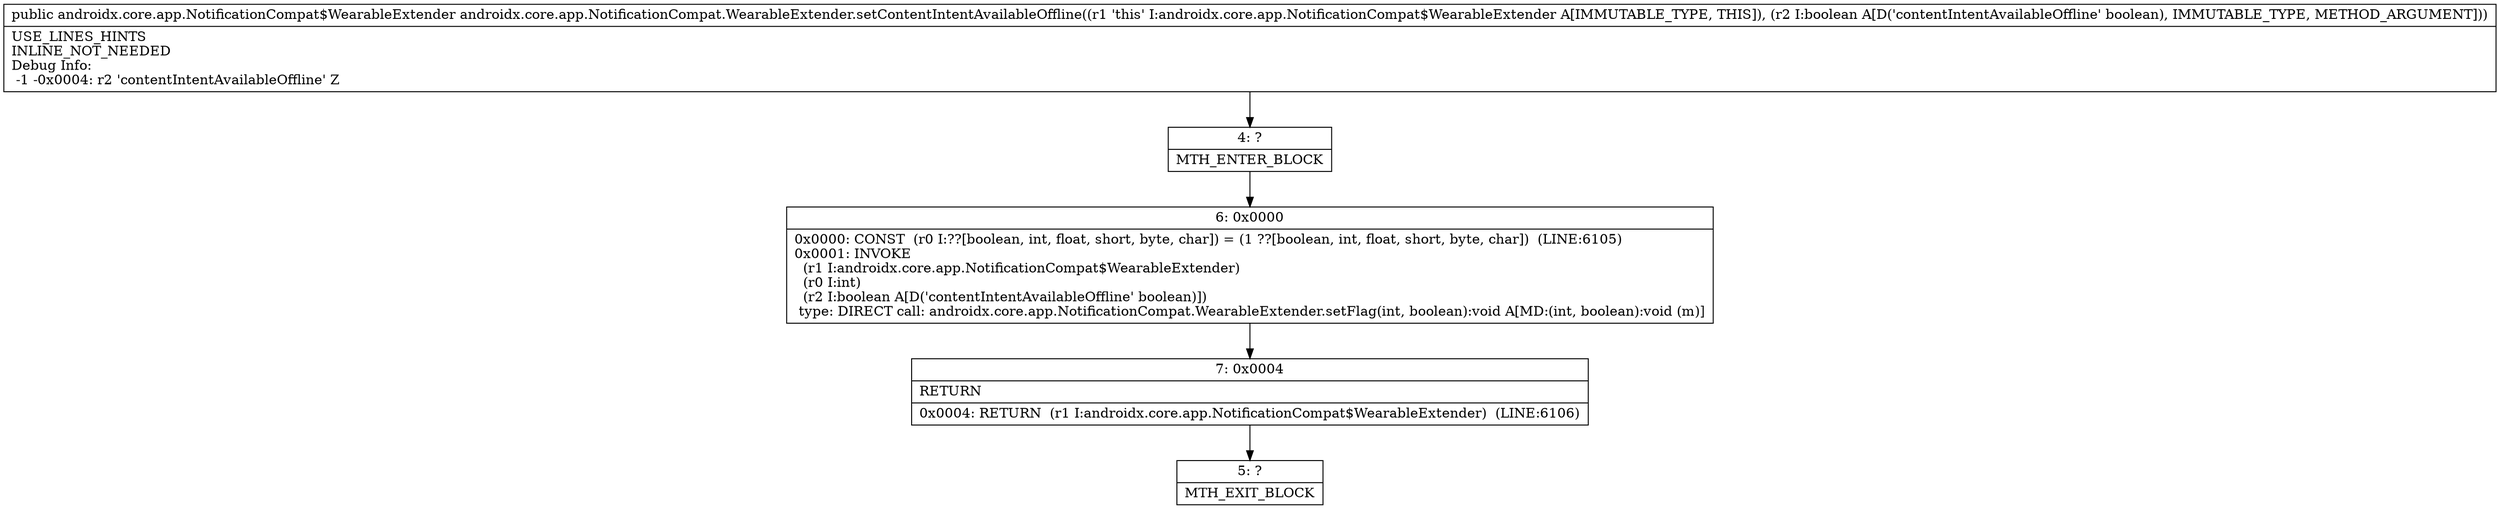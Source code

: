 digraph "CFG forandroidx.core.app.NotificationCompat.WearableExtender.setContentIntentAvailableOffline(Z)Landroidx\/core\/app\/NotificationCompat$WearableExtender;" {
Node_4 [shape=record,label="{4\:\ ?|MTH_ENTER_BLOCK\l}"];
Node_6 [shape=record,label="{6\:\ 0x0000|0x0000: CONST  (r0 I:??[boolean, int, float, short, byte, char]) = (1 ??[boolean, int, float, short, byte, char])  (LINE:6105)\l0x0001: INVOKE  \l  (r1 I:androidx.core.app.NotificationCompat$WearableExtender)\l  (r0 I:int)\l  (r2 I:boolean A[D('contentIntentAvailableOffline' boolean)])\l type: DIRECT call: androidx.core.app.NotificationCompat.WearableExtender.setFlag(int, boolean):void A[MD:(int, boolean):void (m)]\l}"];
Node_7 [shape=record,label="{7\:\ 0x0004|RETURN\l|0x0004: RETURN  (r1 I:androidx.core.app.NotificationCompat$WearableExtender)  (LINE:6106)\l}"];
Node_5 [shape=record,label="{5\:\ ?|MTH_EXIT_BLOCK\l}"];
MethodNode[shape=record,label="{public androidx.core.app.NotificationCompat$WearableExtender androidx.core.app.NotificationCompat.WearableExtender.setContentIntentAvailableOffline((r1 'this' I:androidx.core.app.NotificationCompat$WearableExtender A[IMMUTABLE_TYPE, THIS]), (r2 I:boolean A[D('contentIntentAvailableOffline' boolean), IMMUTABLE_TYPE, METHOD_ARGUMENT]))  | USE_LINES_HINTS\lINLINE_NOT_NEEDED\lDebug Info:\l  \-1 \-0x0004: r2 'contentIntentAvailableOffline' Z\l}"];
MethodNode -> Node_4;Node_4 -> Node_6;
Node_6 -> Node_7;
Node_7 -> Node_5;
}

